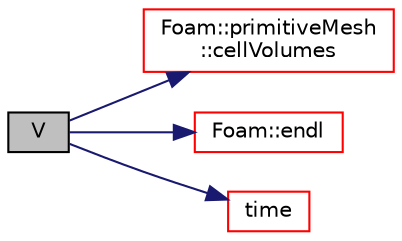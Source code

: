digraph "V"
{
  bgcolor="transparent";
  edge [fontname="Helvetica",fontsize="10",labelfontname="Helvetica",labelfontsize="10"];
  node [fontname="Helvetica",fontsize="10",shape=record];
  rankdir="LR";
  Node10965 [label="V",height=0.2,width=0.4,color="black", fillcolor="grey75", style="filled", fontcolor="black"];
  Node10965 -> Node10966 [color="midnightblue",fontsize="10",style="solid",fontname="Helvetica"];
  Node10966 [label="Foam::primitiveMesh\l::cellVolumes",height=0.2,width=0.4,color="red",URL="$a28685.html#a443abc3c18bf138e5d927912791cecf7"];
  Node10965 -> Node10968 [color="midnightblue",fontsize="10",style="solid",fontname="Helvetica"];
  Node10968 [label="Foam::endl",height=0.2,width=0.4,color="red",URL="$a21851.html#a2db8fe02a0d3909e9351bb4275b23ce4",tooltip="Add newline and flush stream. "];
  Node10965 -> Node11029 [color="midnightblue",fontsize="10",style="solid",fontname="Helvetica"];
  Node11029 [label="time",height=0.2,width=0.4,color="red",URL="$a23593.html#a0d94096809fe3376b29a2a29ca11bb18",tooltip="Return the top-level database. "];
}

